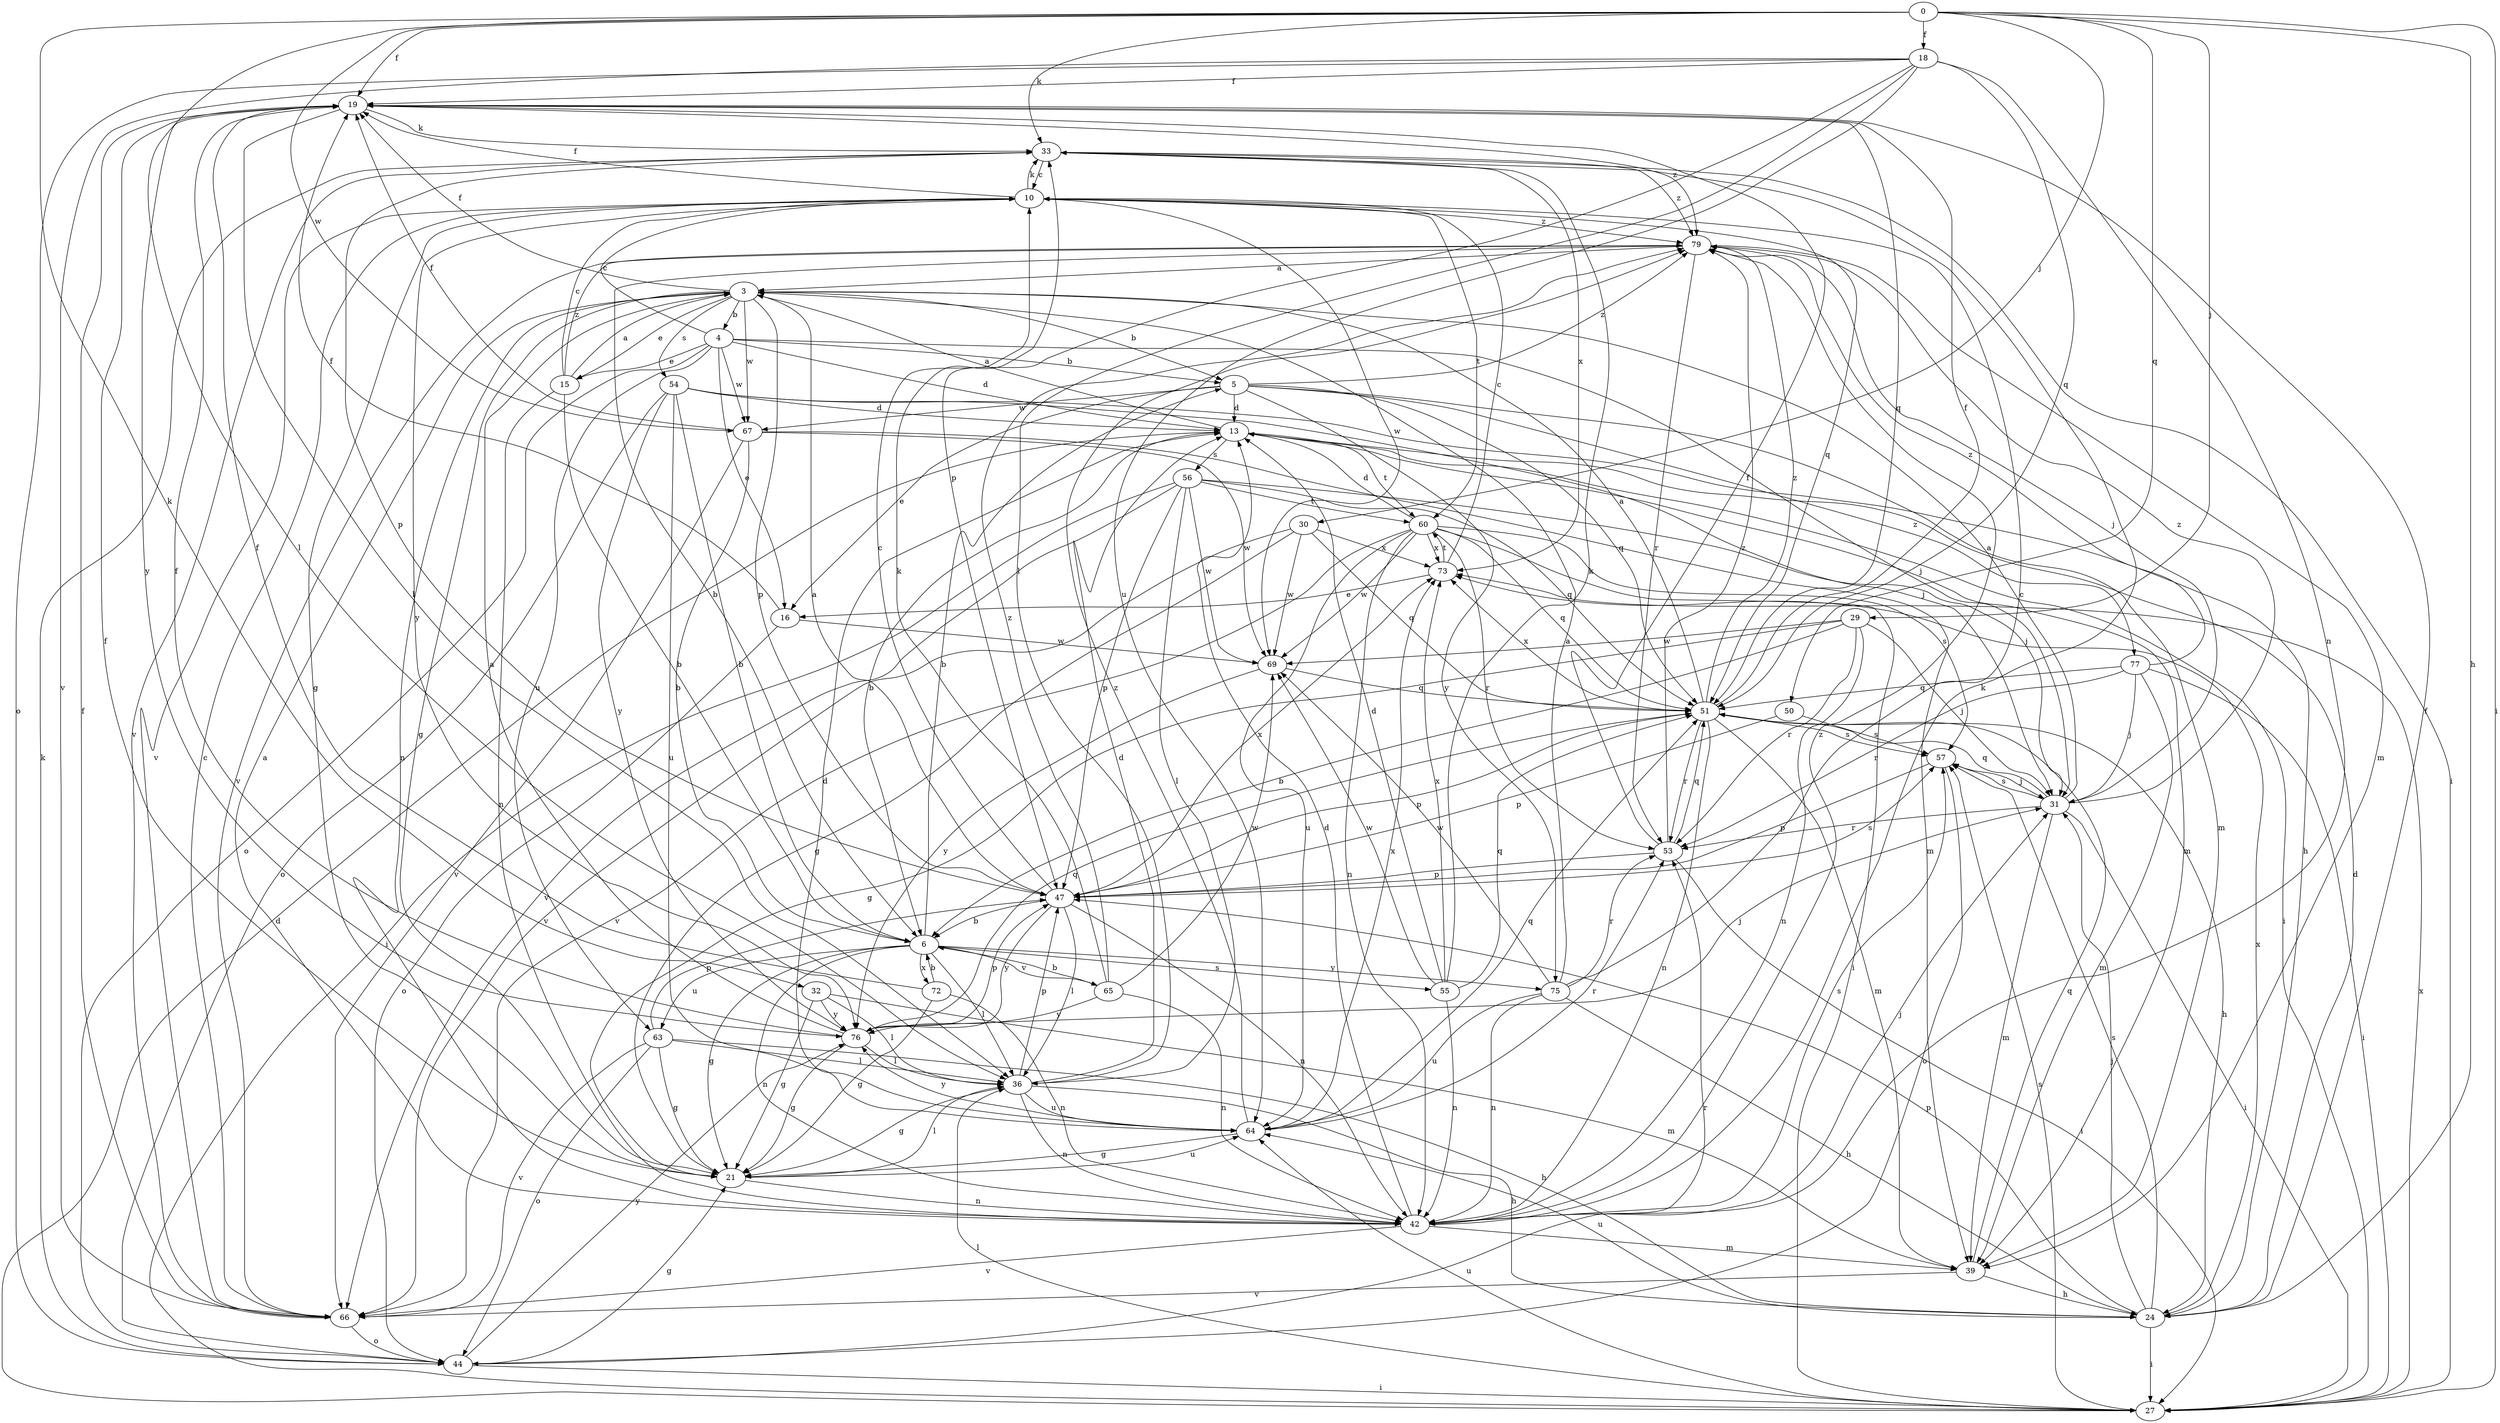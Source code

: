 strict digraph  {
0;
3;
4;
5;
6;
10;
13;
15;
16;
18;
19;
21;
24;
27;
29;
30;
31;
32;
33;
36;
39;
42;
44;
47;
50;
51;
53;
54;
55;
56;
57;
60;
63;
64;
65;
66;
67;
69;
72;
73;
75;
76;
77;
79;
0 -> 18  [label=f];
0 -> 19  [label=f];
0 -> 24  [label=h];
0 -> 27  [label=i];
0 -> 29  [label=j];
0 -> 30  [label=j];
0 -> 32  [label=k];
0 -> 33  [label=k];
0 -> 36  [label=l];
0 -> 50  [label=q];
0 -> 67  [label=w];
3 -> 4  [label=b];
3 -> 5  [label=b];
3 -> 15  [label=e];
3 -> 19  [label=f];
3 -> 21  [label=g];
3 -> 42  [label=n];
3 -> 47  [label=p];
3 -> 54  [label=s];
3 -> 67  [label=w];
4 -> 5  [label=b];
4 -> 10  [label=c];
4 -> 13  [label=d];
4 -> 15  [label=e];
4 -> 16  [label=e];
4 -> 31  [label=j];
4 -> 44  [label=o];
4 -> 63  [label=u];
4 -> 67  [label=w];
5 -> 13  [label=d];
5 -> 16  [label=e];
5 -> 39  [label=m];
5 -> 51  [label=q];
5 -> 67  [label=w];
5 -> 75  [label=y];
5 -> 77  [label=z];
5 -> 79  [label=z];
6 -> 5  [label=b];
6 -> 21  [label=g];
6 -> 36  [label=l];
6 -> 42  [label=n];
6 -> 55  [label=s];
6 -> 63  [label=u];
6 -> 65  [label=v];
6 -> 72  [label=x];
6 -> 75  [label=y];
10 -> 19  [label=f];
10 -> 21  [label=g];
10 -> 33  [label=k];
10 -> 51  [label=q];
10 -> 60  [label=t];
10 -> 66  [label=v];
10 -> 69  [label=w];
10 -> 76  [label=y];
10 -> 79  [label=z];
13 -> 3  [label=a];
13 -> 6  [label=b];
13 -> 27  [label=i];
13 -> 39  [label=m];
13 -> 56  [label=s];
13 -> 60  [label=t];
15 -> 3  [label=a];
15 -> 6  [label=b];
15 -> 10  [label=c];
15 -> 42  [label=n];
15 -> 79  [label=z];
16 -> 19  [label=f];
16 -> 44  [label=o];
16 -> 69  [label=w];
18 -> 19  [label=f];
18 -> 36  [label=l];
18 -> 42  [label=n];
18 -> 44  [label=o];
18 -> 47  [label=p];
18 -> 51  [label=q];
18 -> 64  [label=u];
18 -> 66  [label=v];
19 -> 33  [label=k];
19 -> 36  [label=l];
19 -> 51  [label=q];
19 -> 76  [label=y];
19 -> 79  [label=z];
21 -> 19  [label=f];
21 -> 36  [label=l];
21 -> 42  [label=n];
21 -> 64  [label=u];
24 -> 13  [label=d];
24 -> 19  [label=f];
24 -> 27  [label=i];
24 -> 31  [label=j];
24 -> 47  [label=p];
24 -> 57  [label=s];
24 -> 64  [label=u];
24 -> 73  [label=x];
27 -> 13  [label=d];
27 -> 36  [label=l];
27 -> 57  [label=s];
27 -> 64  [label=u];
27 -> 73  [label=x];
29 -> 6  [label=b];
29 -> 21  [label=g];
29 -> 31  [label=j];
29 -> 42  [label=n];
29 -> 53  [label=r];
29 -> 69  [label=w];
30 -> 21  [label=g];
30 -> 51  [label=q];
30 -> 66  [label=v];
30 -> 69  [label=w];
30 -> 73  [label=x];
31 -> 3  [label=a];
31 -> 27  [label=i];
31 -> 39  [label=m];
31 -> 51  [label=q];
31 -> 53  [label=r];
31 -> 57  [label=s];
31 -> 79  [label=z];
32 -> 21  [label=g];
32 -> 36  [label=l];
32 -> 39  [label=m];
32 -> 76  [label=y];
33 -> 10  [label=c];
33 -> 27  [label=i];
33 -> 47  [label=p];
33 -> 66  [label=v];
33 -> 73  [label=x];
33 -> 79  [label=z];
36 -> 13  [label=d];
36 -> 21  [label=g];
36 -> 24  [label=h];
36 -> 42  [label=n];
36 -> 47  [label=p];
36 -> 64  [label=u];
39 -> 24  [label=h];
39 -> 51  [label=q];
39 -> 66  [label=v];
42 -> 3  [label=a];
42 -> 13  [label=d];
42 -> 31  [label=j];
42 -> 33  [label=k];
42 -> 39  [label=m];
42 -> 57  [label=s];
42 -> 66  [label=v];
42 -> 79  [label=z];
44 -> 21  [label=g];
44 -> 27  [label=i];
44 -> 33  [label=k];
44 -> 53  [label=r];
44 -> 76  [label=y];
47 -> 3  [label=a];
47 -> 6  [label=b];
47 -> 10  [label=c];
47 -> 36  [label=l];
47 -> 42  [label=n];
47 -> 57  [label=s];
47 -> 73  [label=x];
47 -> 76  [label=y];
50 -> 47  [label=p];
50 -> 57  [label=s];
51 -> 3  [label=a];
51 -> 19  [label=f];
51 -> 24  [label=h];
51 -> 39  [label=m];
51 -> 42  [label=n];
51 -> 47  [label=p];
51 -> 53  [label=r];
51 -> 57  [label=s];
51 -> 73  [label=x];
51 -> 79  [label=z];
53 -> 19  [label=f];
53 -> 27  [label=i];
53 -> 47  [label=p];
53 -> 51  [label=q];
53 -> 79  [label=z];
54 -> 6  [label=b];
54 -> 13  [label=d];
54 -> 24  [label=h];
54 -> 31  [label=j];
54 -> 44  [label=o];
54 -> 64  [label=u];
54 -> 76  [label=y];
55 -> 13  [label=d];
55 -> 33  [label=k];
55 -> 42  [label=n];
55 -> 51  [label=q];
55 -> 69  [label=w];
55 -> 73  [label=x];
56 -> 27  [label=i];
56 -> 31  [label=j];
56 -> 36  [label=l];
56 -> 47  [label=p];
56 -> 51  [label=q];
56 -> 60  [label=t];
56 -> 66  [label=v];
56 -> 69  [label=w];
57 -> 31  [label=j];
57 -> 44  [label=o];
57 -> 47  [label=p];
60 -> 13  [label=d];
60 -> 27  [label=i];
60 -> 42  [label=n];
60 -> 51  [label=q];
60 -> 53  [label=r];
60 -> 57  [label=s];
60 -> 64  [label=u];
60 -> 66  [label=v];
60 -> 69  [label=w];
60 -> 73  [label=x];
63 -> 21  [label=g];
63 -> 24  [label=h];
63 -> 36  [label=l];
63 -> 44  [label=o];
63 -> 47  [label=p];
63 -> 66  [label=v];
64 -> 13  [label=d];
64 -> 21  [label=g];
64 -> 51  [label=q];
64 -> 53  [label=r];
64 -> 73  [label=x];
64 -> 76  [label=y];
64 -> 79  [label=z];
65 -> 6  [label=b];
65 -> 33  [label=k];
65 -> 42  [label=n];
65 -> 69  [label=w];
65 -> 76  [label=y];
65 -> 79  [label=z];
66 -> 10  [label=c];
66 -> 19  [label=f];
66 -> 44  [label=o];
67 -> 6  [label=b];
67 -> 19  [label=f];
67 -> 39  [label=m];
67 -> 66  [label=v];
67 -> 69  [label=w];
69 -> 51  [label=q];
69 -> 76  [label=y];
72 -> 6  [label=b];
72 -> 19  [label=f];
72 -> 21  [label=g];
72 -> 42  [label=n];
73 -> 10  [label=c];
73 -> 16  [label=e];
73 -> 60  [label=t];
75 -> 3  [label=a];
75 -> 10  [label=c];
75 -> 24  [label=h];
75 -> 42  [label=n];
75 -> 53  [label=r];
75 -> 64  [label=u];
75 -> 69  [label=w];
76 -> 3  [label=a];
76 -> 19  [label=f];
76 -> 21  [label=g];
76 -> 31  [label=j];
76 -> 36  [label=l];
76 -> 47  [label=p];
76 -> 51  [label=q];
77 -> 27  [label=i];
77 -> 31  [label=j];
77 -> 39  [label=m];
77 -> 51  [label=q];
77 -> 53  [label=r];
77 -> 79  [label=z];
79 -> 3  [label=a];
79 -> 6  [label=b];
79 -> 31  [label=j];
79 -> 39  [label=m];
79 -> 53  [label=r];
79 -> 66  [label=v];
}
